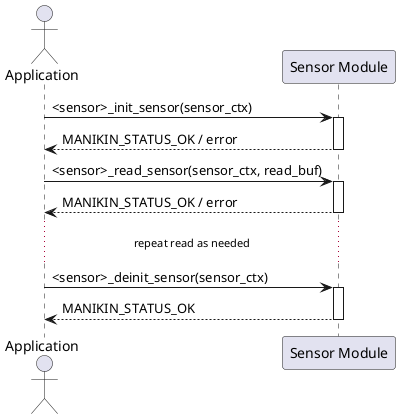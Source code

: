 @startuml
actor "Application" as App
participant "Sensor Module" as Sensor

App -> Sensor : <sensor>_init_sensor(sensor_ctx)
activate Sensor
Sensor --> App : MANIKIN_STATUS_OK / error
deactivate Sensor

App -> Sensor : <sensor>_read_sensor(sensor_ctx, read_buf)
activate Sensor
Sensor --> App : MANIKIN_STATUS_OK / error
deactivate Sensor

... repeat read as needed ...

App -> Sensor : <sensor>_deinit_sensor(sensor_ctx)
activate Sensor
Sensor --> App : MANIKIN_STATUS_OK
deactivate Sensor
@enduml
